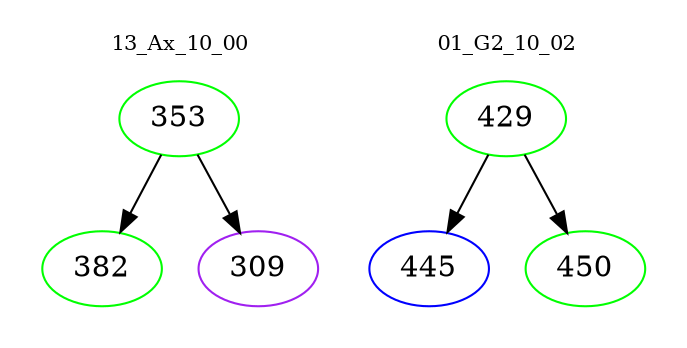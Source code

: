 digraph{
subgraph cluster_0 {
color = white
label = "13_Ax_10_00";
fontsize=10;
T0_353 [label="353", color="green"]
T0_353 -> T0_382 [color="black"]
T0_382 [label="382", color="green"]
T0_353 -> T0_309 [color="black"]
T0_309 [label="309", color="purple"]
}
subgraph cluster_1 {
color = white
label = "01_G2_10_02";
fontsize=10;
T1_429 [label="429", color="green"]
T1_429 -> T1_445 [color="black"]
T1_445 [label="445", color="blue"]
T1_429 -> T1_450 [color="black"]
T1_450 [label="450", color="green"]
}
}
